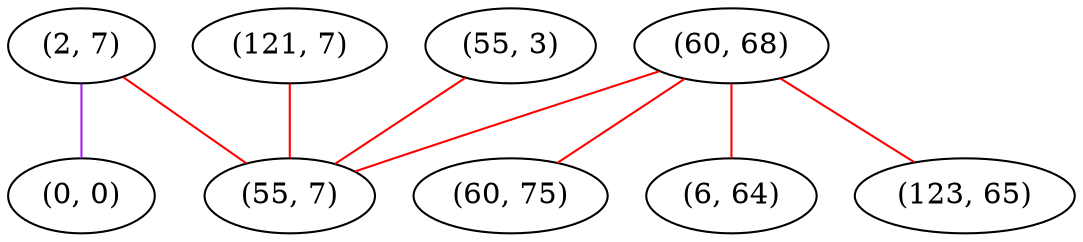 graph "" {
"(2, 7)";
"(60, 68)";
"(60, 75)";
"(6, 64)";
"(0, 0)";
"(121, 7)";
"(55, 3)";
"(123, 65)";
"(55, 7)";
"(2, 7)" -- "(0, 0)"  [color=purple, key=0, weight=4];
"(2, 7)" -- "(55, 7)"  [color=red, key=0, weight=1];
"(60, 68)" -- "(123, 65)"  [color=red, key=0, weight=1];
"(60, 68)" -- "(55, 7)"  [color=red, key=0, weight=1];
"(60, 68)" -- "(60, 75)"  [color=red, key=0, weight=1];
"(60, 68)" -- "(6, 64)"  [color=red, key=0, weight=1];
"(121, 7)" -- "(55, 7)"  [color=red, key=0, weight=1];
"(55, 3)" -- "(55, 7)"  [color=red, key=0, weight=1];
}

